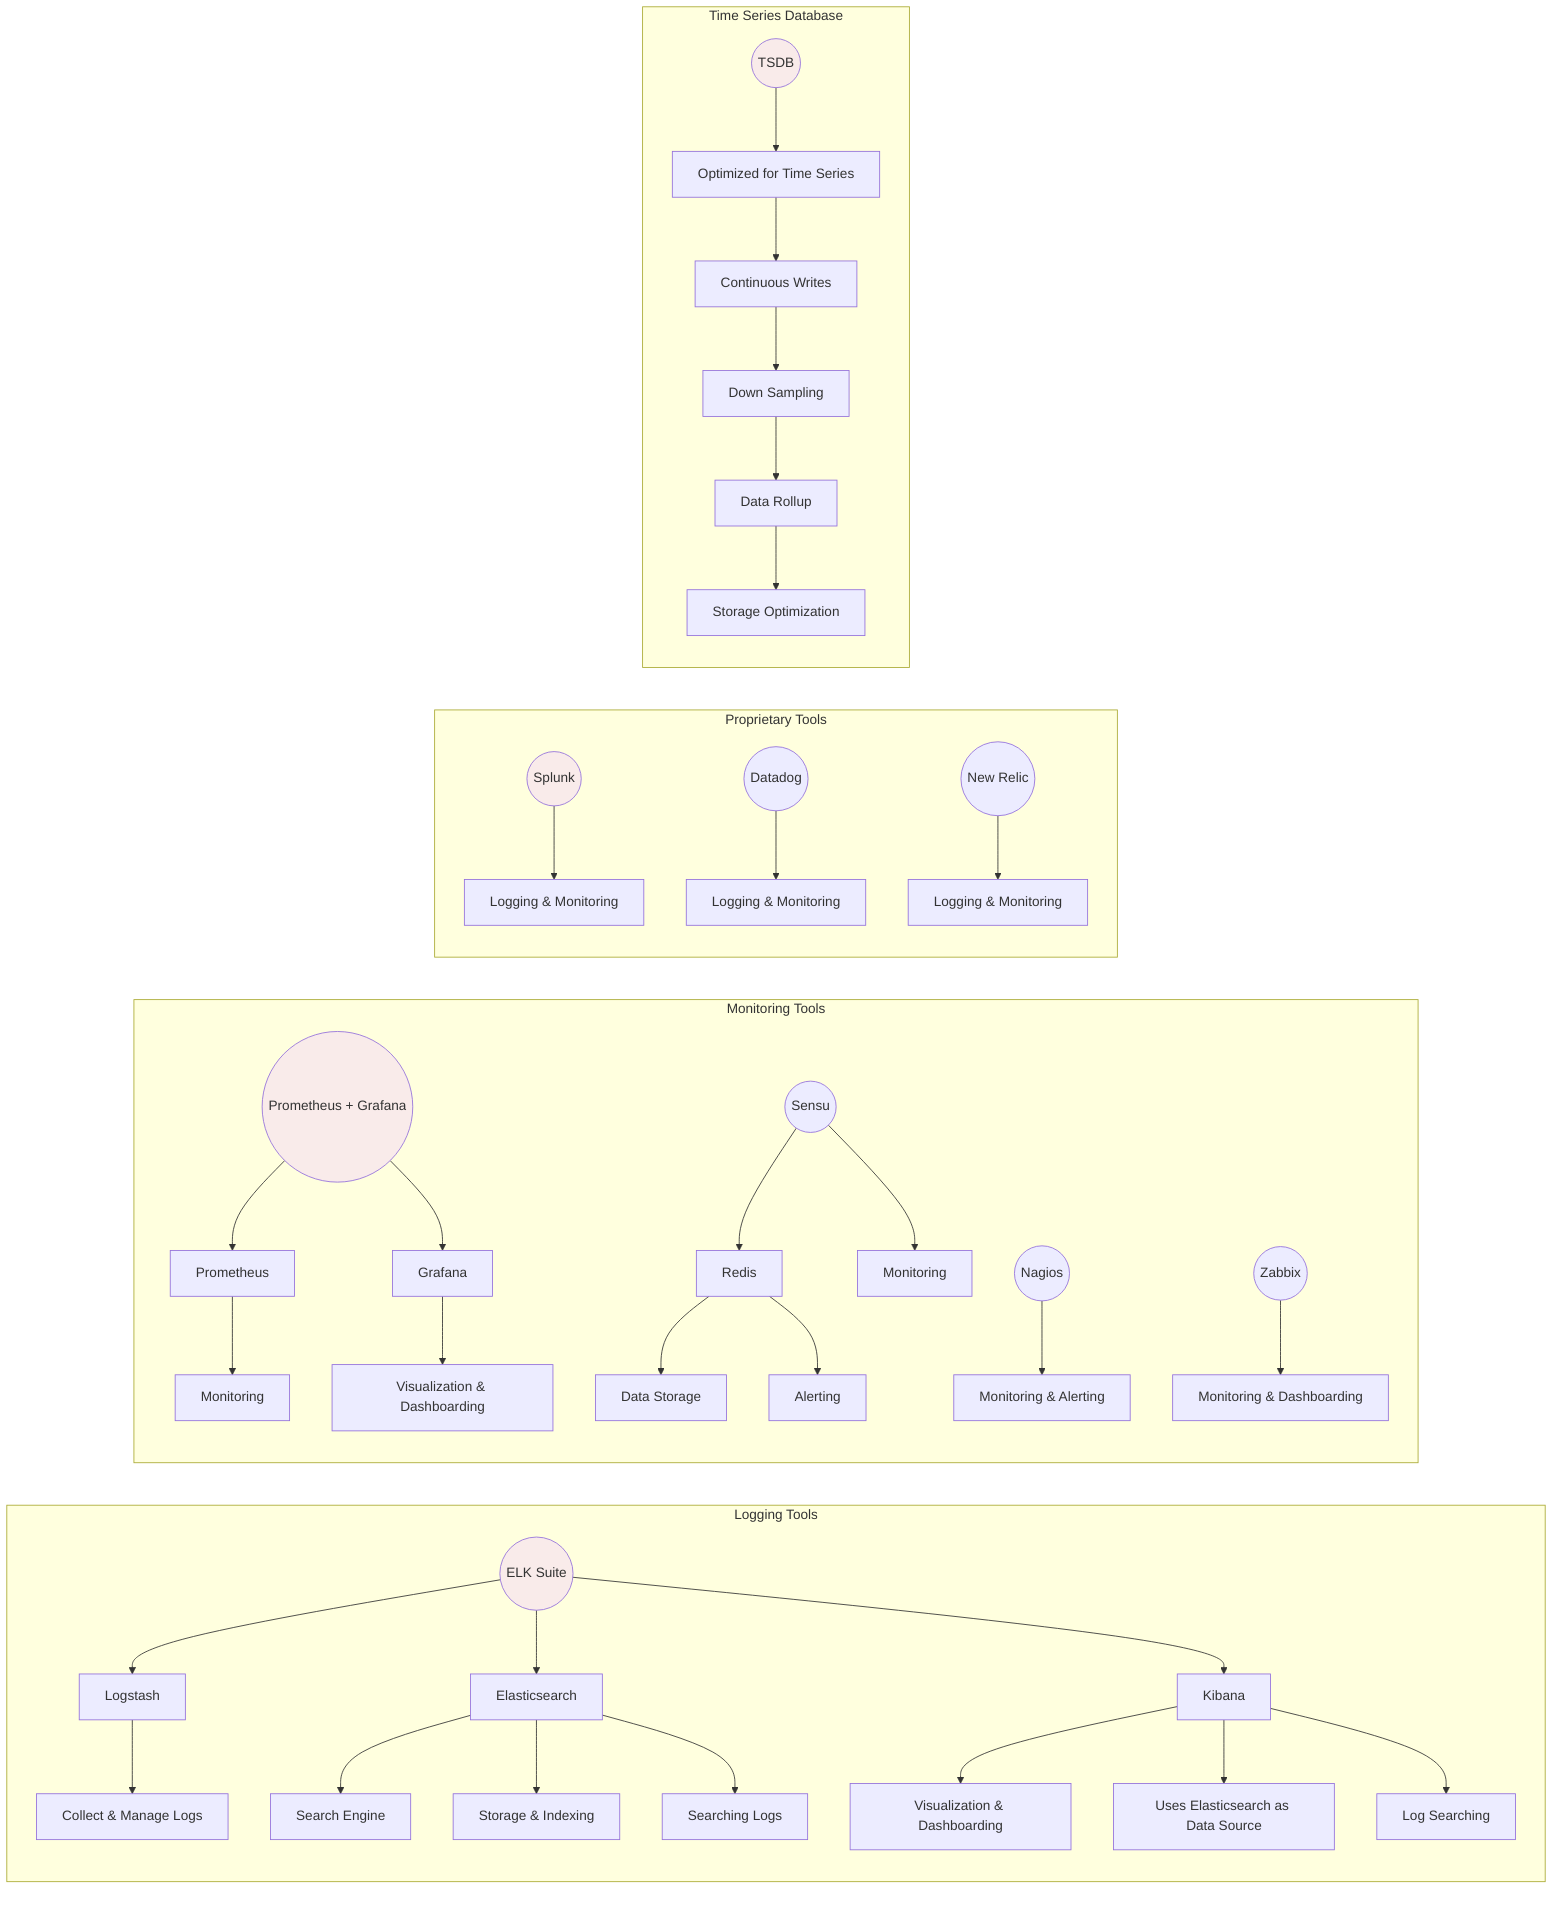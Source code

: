 graph LR
    subgraph Logging Tools
        A((ELK Suite)) --> B[Logstash]
        A --> C[Elasticsearch]
        A --> D[Kibana]
        B --> E[Collect & Manage Logs]
        C --> F[Search Engine]
        C --> G[Storage & Indexing]
        C --> H[Searching Logs]
        D --> I[Visualization & Dashboarding]
        D --> J[Uses Elasticsearch as Data Source]
        D --> K[Log Searching]
    end

    subgraph Monitoring Tools
        L((Prometheus + Grafana)) --> M[Prometheus]
        L --> N[Grafana]
        M --> O[Monitoring]
        N --> P[Visualization & Dashboarding]
        Q((Sensu)) --> R[Redis]
        Q --> S[Monitoring]
        R --> T[Data Storage]
        R --> U[Alerting]
        V((Nagios)) --> W[Monitoring & Alerting]
        X((Zabbix)) --> Y[Monitoring & Dashboarding]
    end

    subgraph Proprietary Tools
        Z((Splunk)) --> AA[Logging & Monitoring]
        BB((Datadog)) --> CC[Logging & Monitoring]
        DD((New Relic)) --> EE[Logging & Monitoring]
    end

    subgraph Time Series Database
        FF((TSDB)) --> GG[Optimized for Time Series]
        GG --> HH[Continuous Writes]
        HH --> II[Down Sampling]
        II --> JJ[Data Rollup]
        JJ --> KK[Storage Optimization]
    end

    style A fill:#F9EBEA
    style L fill:#F9EBEA
    style Z fill:#F9EBEA
    style FF fill:#F9EBEA